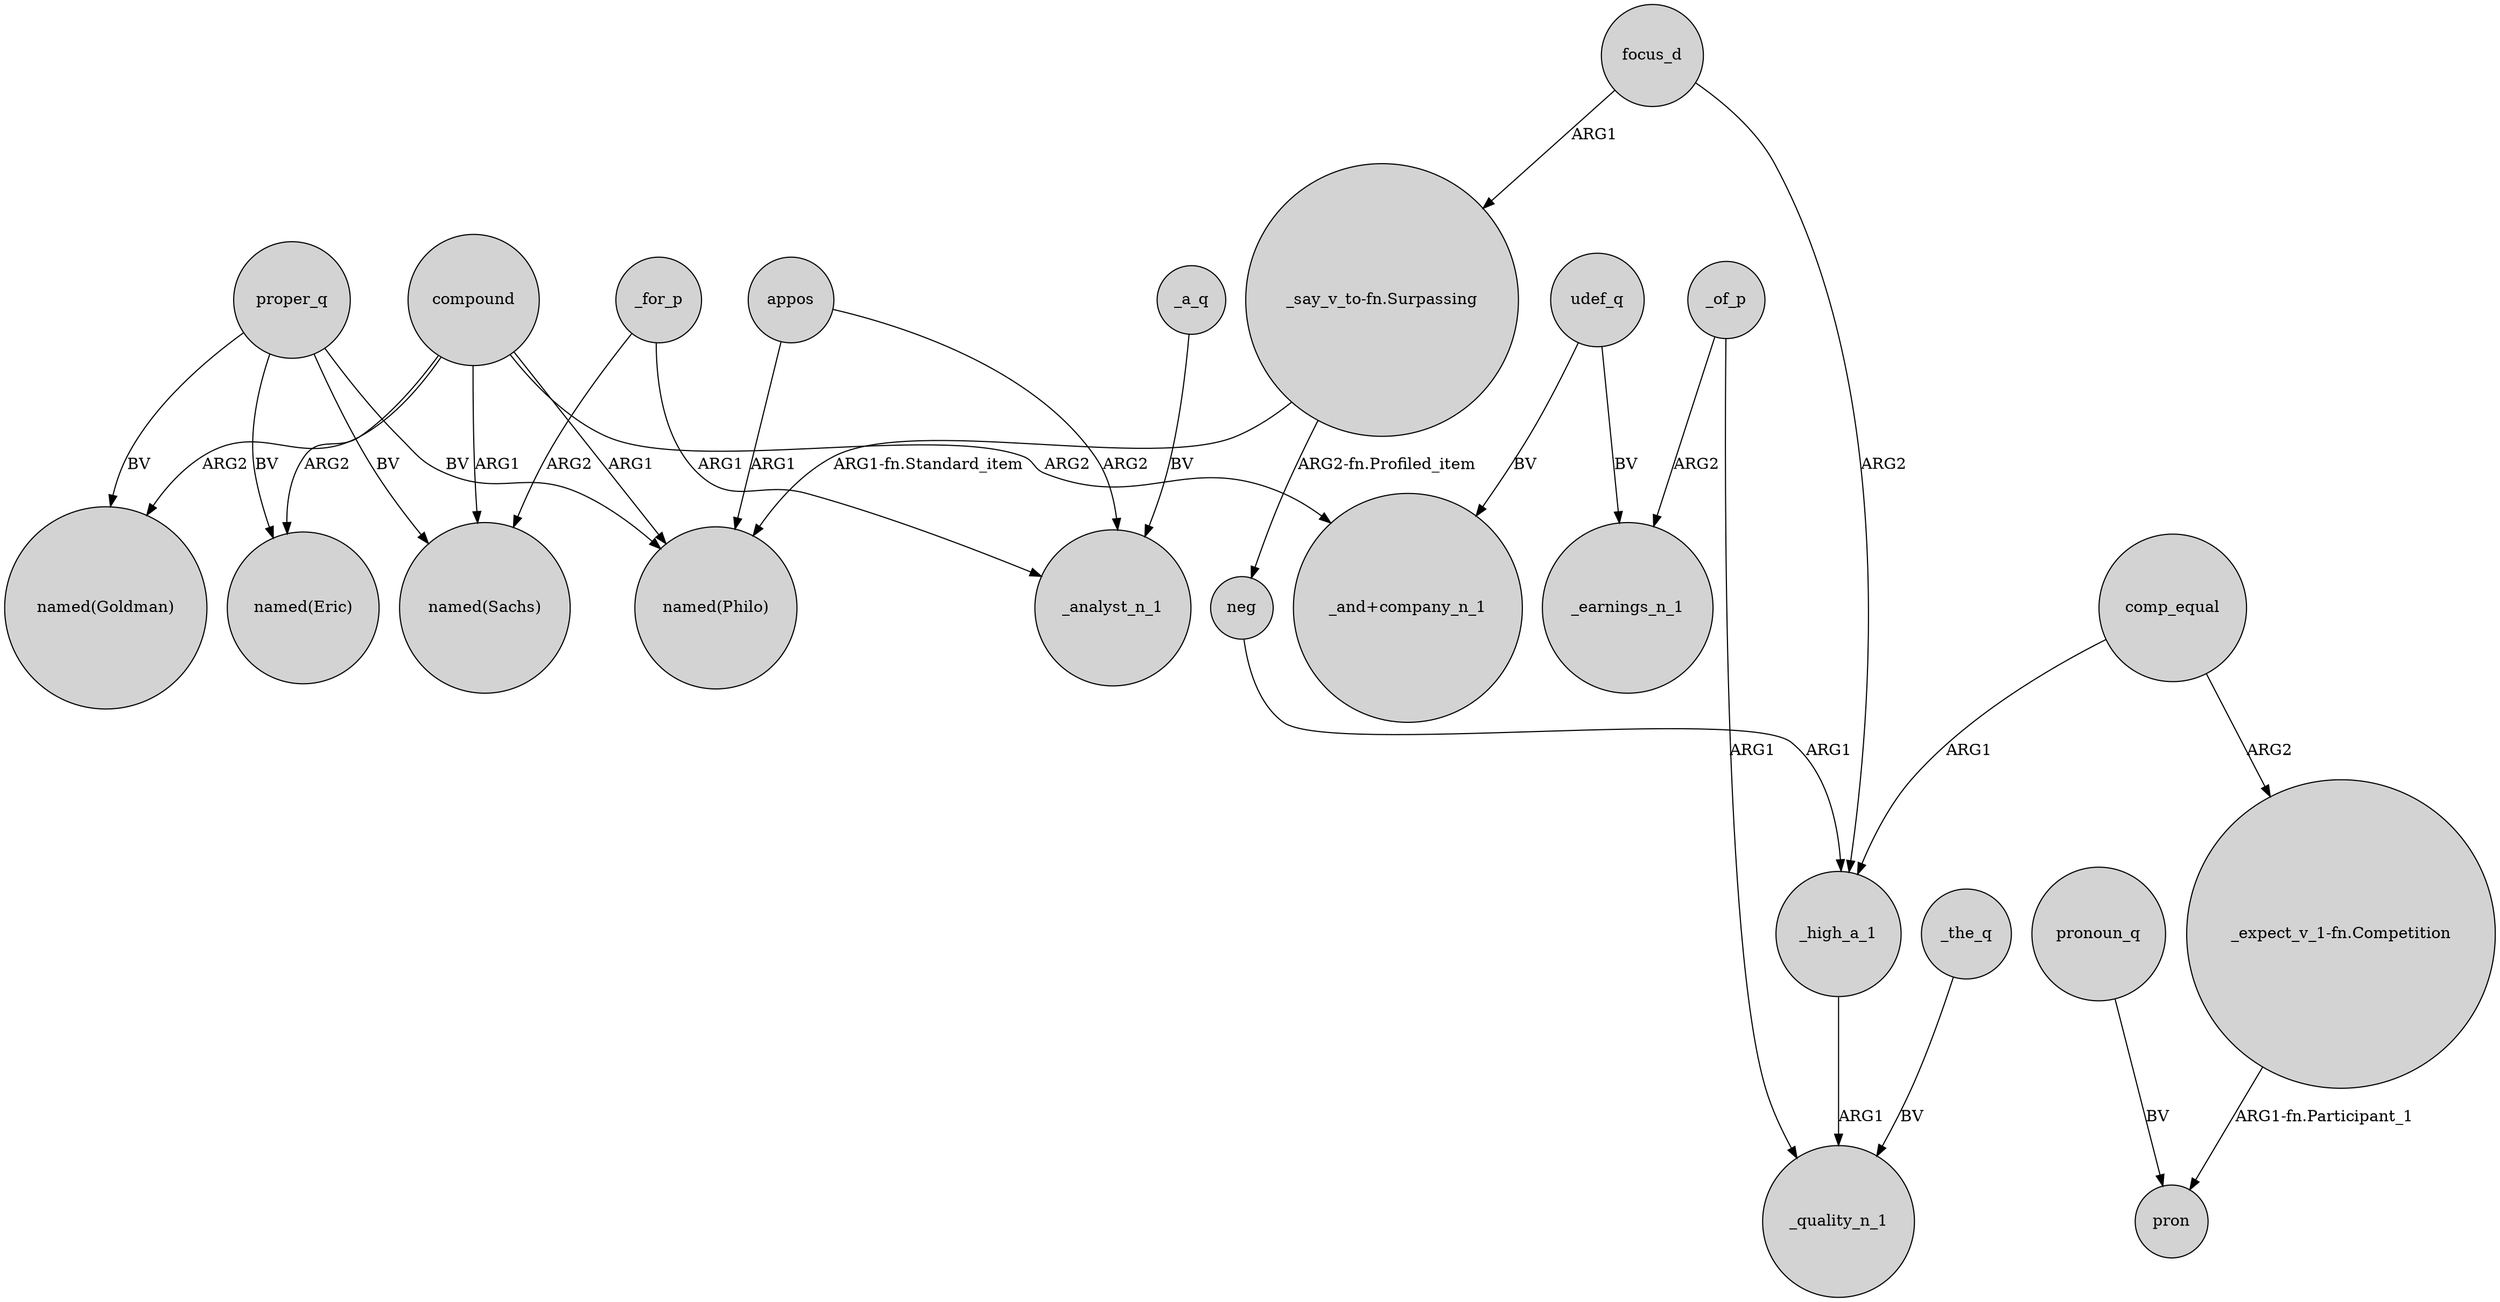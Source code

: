 digraph {
	node [shape=circle style=filled]
	compound -> "named(Goldman)" [label=ARG2]
	neg -> _high_a_1 [label=ARG1]
	proper_q -> "named(Sachs)" [label=BV]
	compound -> "named(Sachs)" [label=ARG1]
	_the_q -> _quality_n_1 [label=BV]
	compound -> "_and+company_n_1" [label=ARG2]
	compound -> "named(Philo)" [label=ARG1]
	_of_p -> _quality_n_1 [label=ARG1]
	appos -> "named(Philo)" [label=ARG1]
	_high_a_1 -> _quality_n_1 [label=ARG1]
	_of_p -> _earnings_n_1 [label=ARG2]
	proper_q -> "named(Goldman)" [label=BV]
	_for_p -> "named(Sachs)" [label=ARG2]
	proper_q -> "named(Philo)" [label=BV]
	_a_q -> _analyst_n_1 [label=BV]
	comp_equal -> "_expect_v_1-fn.Competition" [label=ARG2]
	comp_equal -> _high_a_1 [label=ARG1]
	pronoun_q -> pron [label=BV]
	"_expect_v_1-fn.Competition" -> pron [label="ARG1-fn.Participant_1"]
	udef_q -> _earnings_n_1 [label=BV]
	appos -> _analyst_n_1 [label=ARG2]
	focus_d -> _high_a_1 [label=ARG2]
	focus_d -> "_say_v_to-fn.Surpassing" [label=ARG1]
	compound -> "named(Eric)" [label=ARG2]
	_for_p -> _analyst_n_1 [label=ARG1]
	udef_q -> "_and+company_n_1" [label=BV]
	"_say_v_to-fn.Surpassing" -> "named(Philo)" [label="ARG1-fn.Standard_item"]
	proper_q -> "named(Eric)" [label=BV]
	"_say_v_to-fn.Surpassing" -> neg [label="ARG2-fn.Profiled_item"]
}
